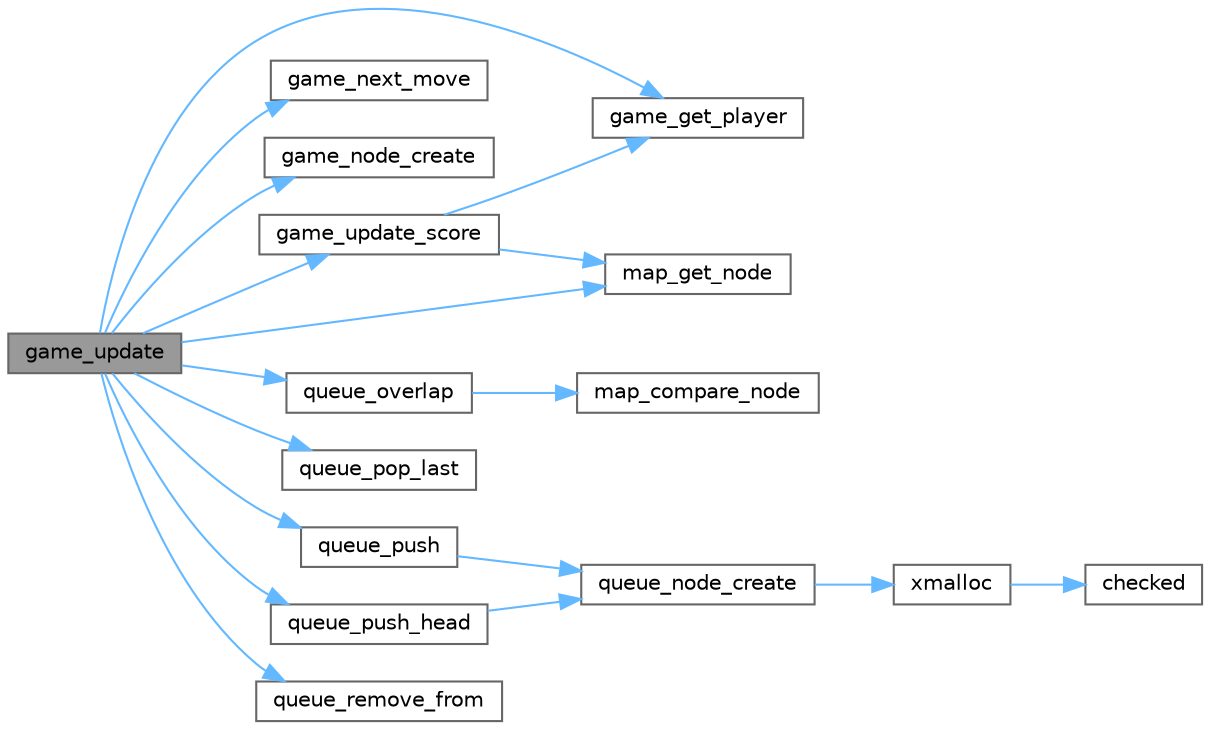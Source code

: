 digraph "game_update"
{
 // LATEX_PDF_SIZE
  bgcolor="transparent";
  edge [fontname=Helvetica,fontsize=10,labelfontname=Helvetica,labelfontsize=10];
  node [fontname=Helvetica,fontsize=10,shape=box,height=0.2,width=0.4];
  rankdir="LR";
  Node1 [label="game_update",height=0.2,width=0.4,color="gray40", fillcolor="grey60", style="filled", fontcolor="black",tooltip="function that execute an iteration of the game"];
  Node1 -> Node2 [color="steelblue1",style="solid"];
  Node2 [label="game_get_player",height=0.2,width=0.4,color="grey40", fillcolor="white", style="filled",URL="$game_8c.html#a12f92a9c4cd1b6901eba91c254069093",tooltip="function that get the position of the player"];
  Node1 -> Node3 [color="steelblue1",style="solid"];
  Node3 [label="game_next_move",height=0.2,width=0.4,color="grey40", fillcolor="white", style="filled",URL="$game_8c.html#ac3a14cae1c6eec5ce1f40f7d0802d9fc",tooltip="function that convert an action to a movement"];
  Node1 -> Node4 [color="steelblue1",style="solid"];
  Node4 [label="game_node_create",height=0.2,width=0.4,color="grey40", fillcolor="white", style="filled",URL="$game_8c.html#ab8e0e8c8666b602eac4e29bf7abec0f6",tooltip="storing the coordinate of a node"];
  Node1 -> Node5 [color="steelblue1",style="solid"];
  Node5 [label="game_update_score",height=0.2,width=0.4,color="grey40", fillcolor="white", style="filled",URL="$game_8c.html#a42c2c657ba3a0078d89de3593ed6c0a3",tooltip="function that update the score of the game."];
  Node5 -> Node2 [color="steelblue1",style="solid"];
  Node5 -> Node6 [color="steelblue1",style="solid"];
  Node6 [label="map_get_node",height=0.2,width=0.4,color="grey40", fillcolor="white", style="filled",URL="$map_8c.html#a8c80d137d2a24e25e7b9c65b190abc80",tooltip="Get a node from the map Given a map and a set of coordinates, the fuctions returs the pointer to the ..."];
  Node1 -> Node6 [color="steelblue1",style="solid"];
  Node1 -> Node7 [color="steelblue1",style="solid"];
  Node7 [label="queue_overlap",height=0.2,width=0.4,color="grey40", fillcolor="white", style="filled",URL="$queue_8c.html#a4a5055e854a639fbc26c3ce85d79251a",tooltip="check if the head overlap a node."];
  Node7 -> Node8 [color="steelblue1",style="solid"];
  Node8 [label="map_compare_node",height=0.2,width=0.4,color="grey40", fillcolor="white", style="filled",URL="$map_8c.html#a036e69f873f056f3b50bbf2f18dbcb1a",tooltip="returns true if the coordinates are the same This function returns true if the x and y coordinates ar..."];
  Node1 -> Node9 [color="steelblue1",style="solid"];
  Node9 [label="queue_pop_last",height=0.2,width=0.4,color="grey40", fillcolor="white", style="filled",URL="$queue_8c.html#acae3f6cc8288bfead94822e08e018c7b",tooltip="remove a node from the end of the queue"];
  Node1 -> Node10 [color="steelblue1",style="solid"];
  Node10 [label="queue_push",height=0.2,width=0.4,color="grey40", fillcolor="white", style="filled",URL="$queue_8c.html#a5ac2b2c1a4bf61db818176014d545d2c",tooltip="append a node to the end of the queue."];
  Node10 -> Node11 [color="steelblue1",style="solid"];
  Node11 [label="queue_node_create",height=0.2,width=0.4,color="grey40", fillcolor="white", style="filled",URL="$queue_8c.html#a3dc1445d48a39aa8d58d9399556f15ed",tooltip="allocate the memory for the position of the queue."];
  Node11 -> Node12 [color="steelblue1",style="solid"];
  Node12 [label="xmalloc",height=0.2,width=0.4,color="grey40", fillcolor="white", style="filled",URL="$alloc_8c.html#a0803c926e3d15b7ca7758c9fe3e5ce7b",tooltip="alloc memory for a pointer."];
  Node12 -> Node13 [color="steelblue1",style="solid"];
  Node13 [label="checked",height=0.2,width=0.4,color="grey40", fillcolor="white", style="filled",URL="$alloc_8c.html#a59b81da0ba228faf2f8da90c0990c21f",tooltip="check if the the malloc allocate the memory."];
  Node1 -> Node14 [color="steelblue1",style="solid"];
  Node14 [label="queue_push_head",height=0.2,width=0.4,color="grey40", fillcolor="white", style="filled",URL="$queue_8c.html#a44a52f9c009bd578f555d1b7acdb1a3f",tooltip="add a node to the start of the queue."];
  Node14 -> Node11 [color="steelblue1",style="solid"];
  Node1 -> Node15 [color="steelblue1",style="solid"];
  Node15 [label="queue_remove_from",height=0.2,width=0.4,color="grey40", fillcolor="white", style="filled",URL="$queue_8c.html#a5a0728e441bea27e5b6ed5a9a4482290",tooltip="deallocate all the nodes after one"];
}
